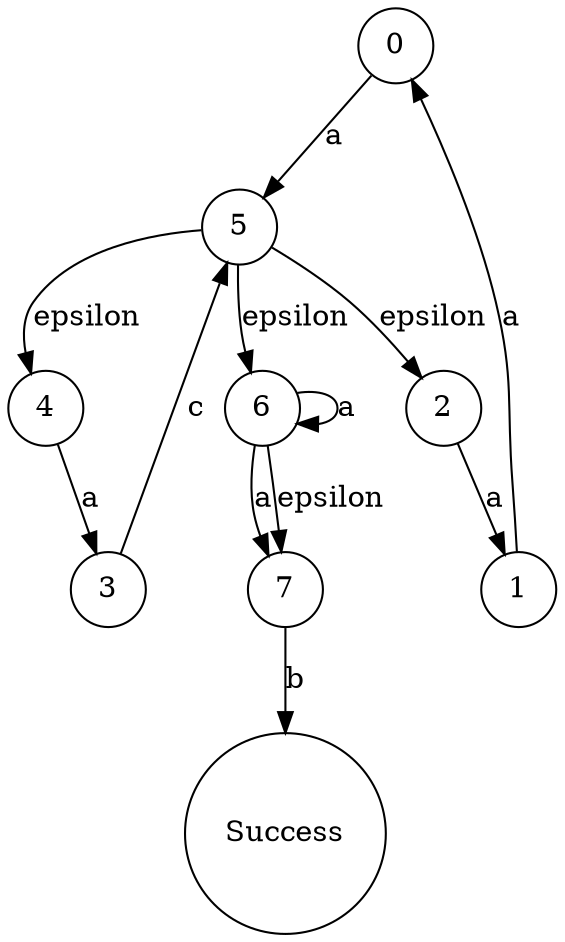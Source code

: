 digraph TestCase10 { 0 [shape=circle,label="0"]; 1 [shape=circle,label="1"]; 2 [shape=circle,label="2"]; 3 [shape=circle,label="3"]; 4 [shape=circle,label="4"]; 5 [shape=circle,label="5"]; 6 [shape=circle,label="6"]; 7 [shape=circle,label="7"]; 8 [shape=circle,label="Success"]; 0 -> 5[label="a"]; 1 -> 0[label="a"]; 2 -> 1[label="a"]; 3 -> 5[label="c"]; 4 -> 3[label="a"]; 5 -> 2[label="epsilon"]; 5 -> 4[label="epsilon"]; 5 -> 6[label="epsilon"]; 6 -> 6[label="a"]; 6 -> 7[label="a"]; 6 -> 7[label="epsilon"]; 7 -> 8[label="b"]; }